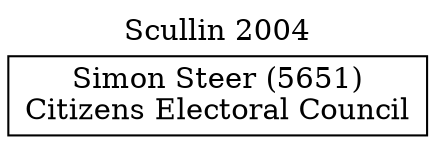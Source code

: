 // House preference flow
digraph "Simon Steer (5651)_Scullin_2004" {
	graph [label="Scullin 2004" labelloc=t mclimit=10]
	node [shape=box]
	"Simon Steer (5651)" [label="Simon Steer (5651)
Citizens Electoral Council"]
}
